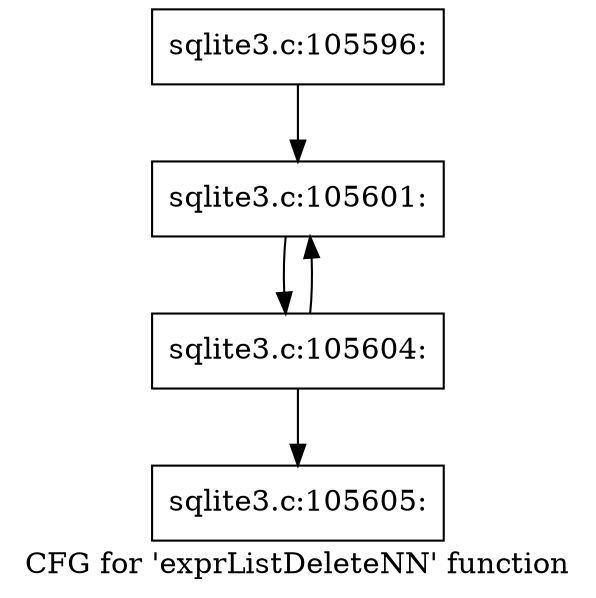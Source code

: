 digraph "CFG for 'exprListDeleteNN' function" {
	label="CFG for 'exprListDeleteNN' function";

	Node0x55c0f5f0d5c0 [shape=record,label="{sqlite3.c:105596:}"];
	Node0x55c0f5f0d5c0 -> Node0x55c0f794b510;
	Node0x55c0f794b510 [shape=record,label="{sqlite3.c:105601:}"];
	Node0x55c0f794b510 -> Node0x55c0f794b4c0;
	Node0x55c0f794b4c0 [shape=record,label="{sqlite3.c:105604:}"];
	Node0x55c0f794b4c0 -> Node0x55c0f794b510;
	Node0x55c0f794b4c0 -> Node0x55c0f794b470;
	Node0x55c0f794b470 [shape=record,label="{sqlite3.c:105605:}"];
}
